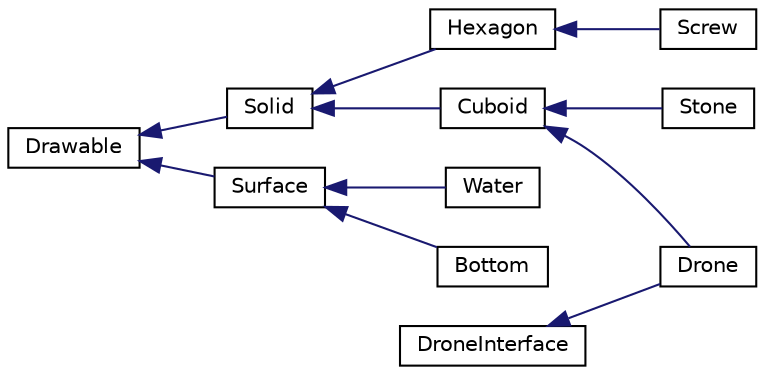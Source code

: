 digraph "Graphical Class Hierarchy"
{
 // LATEX_PDF_SIZE
  edge [fontname="Helvetica",fontsize="10",labelfontname="Helvetica",labelfontsize="10"];
  node [fontname="Helvetica",fontsize="10",shape=record];
  rankdir="LR";
  Node9 [label="Drawable",height=0.2,width=0.4,color="black", fillcolor="white", style="filled",URL="$classDrawable.html",tooltip=" "];
  Node9 -> Node10 [dir="back",color="midnightblue",fontsize="10",style="solid",fontname="Helvetica"];
  Node10 [label="Solid",height=0.2,width=0.4,color="black", fillcolor="white", style="filled",URL="$classSolid.html",tooltip=" "];
  Node10 -> Node11 [dir="back",color="midnightblue",fontsize="10",style="solid",fontname="Helvetica"];
  Node11 [label="Cuboid",height=0.2,width=0.4,color="black", fillcolor="white", style="filled",URL="$classCuboid.html",tooltip=" "];
  Node11 -> Node1 [dir="back",color="midnightblue",fontsize="10",style="solid",fontname="Helvetica"];
  Node1 [label="Drone",height=0.2,width=0.4,color="black", fillcolor="white", style="filled",URL="$classDrone.html",tooltip=" "];
  Node11 -> Node12 [dir="back",color="midnightblue",fontsize="10",style="solid",fontname="Helvetica"];
  Node12 [label="Stone",height=0.2,width=0.4,color="black", fillcolor="white", style="filled",URL="$classStone.html",tooltip=" "];
  Node10 -> Node13 [dir="back",color="midnightblue",fontsize="10",style="solid",fontname="Helvetica"];
  Node13 [label="Hexagon",height=0.2,width=0.4,color="black", fillcolor="white", style="filled",URL="$classHexagon.html",tooltip=" "];
  Node13 -> Node14 [dir="back",color="midnightblue",fontsize="10",style="solid",fontname="Helvetica"];
  Node14 [label="Screw",height=0.2,width=0.4,color="black", fillcolor="white", style="filled",URL="$classScrew.html",tooltip=" "];
  Node9 -> Node15 [dir="back",color="midnightblue",fontsize="10",style="solid",fontname="Helvetica"];
  Node15 [label="Surface",height=0.2,width=0.4,color="black", fillcolor="white", style="filled",URL="$classSurface.html",tooltip=" "];
  Node15 -> Node16 [dir="back",color="midnightblue",fontsize="10",style="solid",fontname="Helvetica"];
  Node16 [label="Bottom",height=0.2,width=0.4,color="black", fillcolor="white", style="filled",URL="$classBottom.html",tooltip=" "];
  Node15 -> Node17 [dir="back",color="midnightblue",fontsize="10",style="solid",fontname="Helvetica"];
  Node17 [label="Water",height=0.2,width=0.4,color="black", fillcolor="white", style="filled",URL="$classWater.html",tooltip=" "];
  Node0 [label="DroneInterface",height=0.2,width=0.4,color="black", fillcolor="white", style="filled",URL="$classDroneInterface.html",tooltip=" "];
  Node0 -> Node1 [dir="back",color="midnightblue",fontsize="10",style="solid",fontname="Helvetica"];
}
